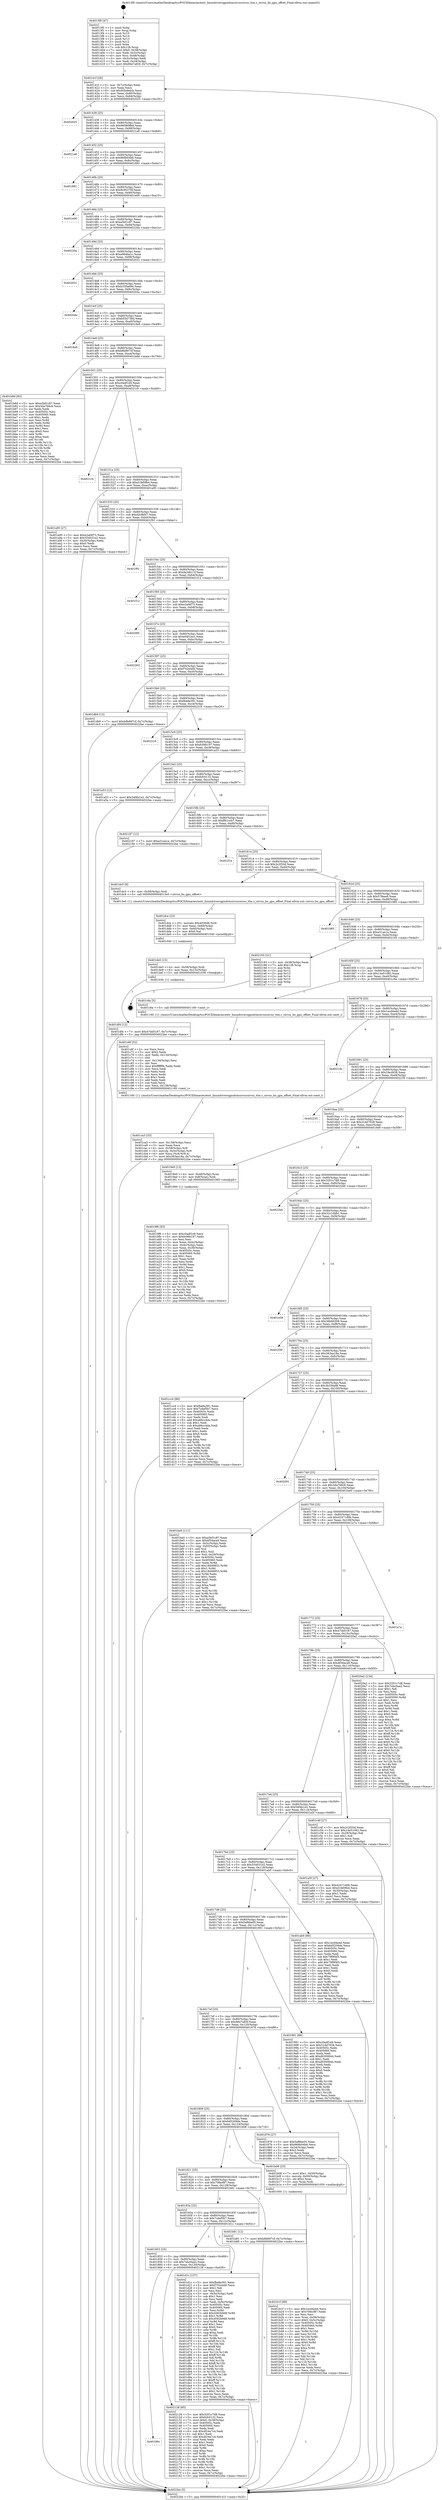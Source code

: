 digraph "0x4013f0" {
  label = "0x4013f0 (/mnt/c/Users/mathe/Desktop/tcc/POCII/binaries/extr_linuxdriversgpudrmcirruscirrus_ttm.c_cirrus_bo_gpu_offset_Final-ollvm.out::main(0))"
  labelloc = "t"
  node[shape=record]

  Entry [label="",width=0.3,height=0.3,shape=circle,fillcolor=black,style=filled]
  "0x40141f" [label="{
     0x40141f [26]\l
     | [instrs]\l
     &nbsp;&nbsp;0x40141f \<+3\>: mov -0x7c(%rbp),%eax\l
     &nbsp;&nbsp;0x401422 \<+2\>: mov %eax,%ecx\l
     &nbsp;&nbsp;0x401424 \<+6\>: sub $0x93bdedcb,%ecx\l
     &nbsp;&nbsp;0x40142a \<+3\>: mov %eax,-0x80(%rbp)\l
     &nbsp;&nbsp;0x40142d \<+6\>: mov %ecx,-0x84(%rbp)\l
     &nbsp;&nbsp;0x401433 \<+6\>: je 0000000000402025 \<main+0xc35\>\l
  }"]
  "0x402025" [label="{
     0x402025\l
  }", style=dashed]
  "0x401439" [label="{
     0x401439 [25]\l
     | [instrs]\l
     &nbsp;&nbsp;0x401439 \<+5\>: jmp 000000000040143e \<main+0x4e\>\l
     &nbsp;&nbsp;0x40143e \<+3\>: mov -0x80(%rbp),%eax\l
     &nbsp;&nbsp;0x401441 \<+5\>: sub $0x960808b8,%eax\l
     &nbsp;&nbsp;0x401446 \<+6\>: mov %eax,-0x88(%rbp)\l
     &nbsp;&nbsp;0x40144c \<+6\>: je 00000000004021a8 \<main+0xdb8\>\l
  }"]
  Exit [label="",width=0.3,height=0.3,shape=circle,fillcolor=black,style=filled,peripheries=2]
  "0x4021a8" [label="{
     0x4021a8\l
  }", style=dashed]
  "0x401452" [label="{
     0x401452 [25]\l
     | [instrs]\l
     &nbsp;&nbsp;0x401452 \<+5\>: jmp 0000000000401457 \<main+0x67\>\l
     &nbsp;&nbsp;0x401457 \<+3\>: mov -0x80(%rbp),%eax\l
     &nbsp;&nbsp;0x40145a \<+5\>: sub $0x966b04b6,%eax\l
     &nbsp;&nbsp;0x40145f \<+6\>: mov %eax,-0x8c(%rbp)\l
     &nbsp;&nbsp;0x401465 \<+6\>: je 0000000000401891 \<main+0x4a1\>\l
  }"]
  "0x40186c" [label="{
     0x40186c\l
  }", style=dashed]
  "0x401891" [label="{
     0x401891\l
  }", style=dashed]
  "0x40146b" [label="{
     0x40146b [25]\l
     | [instrs]\l
     &nbsp;&nbsp;0x40146b \<+5\>: jmp 0000000000401470 \<main+0x80\>\l
     &nbsp;&nbsp;0x401470 \<+3\>: mov -0x80(%rbp),%eax\l
     &nbsp;&nbsp;0x401473 \<+5\>: sub $0x9c95370f,%eax\l
     &nbsp;&nbsp;0x401478 \<+6\>: mov %eax,-0x90(%rbp)\l
     &nbsp;&nbsp;0x40147e \<+6\>: je 0000000000401e00 \<main+0xa10\>\l
  }"]
  "0x402128" [label="{
     0x402128 [95]\l
     | [instrs]\l
     &nbsp;&nbsp;0x402128 \<+5\>: mov $0x3201c7d8,%eax\l
     &nbsp;&nbsp;0x40212d \<+5\>: mov $0xfcfc0132,%ecx\l
     &nbsp;&nbsp;0x402132 \<+7\>: movl $0x0,-0x38(%rbp)\l
     &nbsp;&nbsp;0x402139 \<+7\>: mov 0x40505c,%edx\l
     &nbsp;&nbsp;0x402140 \<+7\>: mov 0x405060,%esi\l
     &nbsp;&nbsp;0x402147 \<+2\>: mov %edx,%edi\l
     &nbsp;&nbsp;0x402149 \<+6\>: sub $0x4f24a7c4,%edi\l
     &nbsp;&nbsp;0x40214f \<+3\>: sub $0x1,%edi\l
     &nbsp;&nbsp;0x402152 \<+6\>: add $0x4f24a7c4,%edi\l
     &nbsp;&nbsp;0x402158 \<+3\>: imul %edi,%edx\l
     &nbsp;&nbsp;0x40215b \<+3\>: and $0x1,%edx\l
     &nbsp;&nbsp;0x40215e \<+3\>: cmp $0x0,%edx\l
     &nbsp;&nbsp;0x402161 \<+4\>: sete %r8b\l
     &nbsp;&nbsp;0x402165 \<+3\>: cmp $0xa,%esi\l
     &nbsp;&nbsp;0x402168 \<+4\>: setl %r9b\l
     &nbsp;&nbsp;0x40216c \<+3\>: mov %r8b,%r10b\l
     &nbsp;&nbsp;0x40216f \<+3\>: and %r9b,%r10b\l
     &nbsp;&nbsp;0x402172 \<+3\>: xor %r9b,%r8b\l
     &nbsp;&nbsp;0x402175 \<+3\>: or %r8b,%r10b\l
     &nbsp;&nbsp;0x402178 \<+4\>: test $0x1,%r10b\l
     &nbsp;&nbsp;0x40217c \<+3\>: cmovne %ecx,%eax\l
     &nbsp;&nbsp;0x40217f \<+3\>: mov %eax,-0x7c(%rbp)\l
     &nbsp;&nbsp;0x402182 \<+5\>: jmp 00000000004022be \<main+0xece\>\l
  }"]
  "0x401e00" [label="{
     0x401e00\l
  }", style=dashed]
  "0x401484" [label="{
     0x401484 [25]\l
     | [instrs]\l
     &nbsp;&nbsp;0x401484 \<+5\>: jmp 0000000000401489 \<main+0x99\>\l
     &nbsp;&nbsp;0x401489 \<+3\>: mov -0x80(%rbp),%eax\l
     &nbsp;&nbsp;0x40148c \<+5\>: sub $0xa5bf1c87,%eax\l
     &nbsp;&nbsp;0x401491 \<+6\>: mov %eax,-0x94(%rbp)\l
     &nbsp;&nbsp;0x401497 \<+6\>: je 000000000040220a \<main+0xe1a\>\l
  }"]
  "0x401df4" [label="{
     0x401df4 [12]\l
     | [instrs]\l
     &nbsp;&nbsp;0x401df4 \<+7\>: movl $0x47dd5187,-0x7c(%rbp)\l
     &nbsp;&nbsp;0x401dfb \<+5\>: jmp 00000000004022be \<main+0xece\>\l
  }"]
  "0x40220a" [label="{
     0x40220a\l
  }", style=dashed]
  "0x40149d" [label="{
     0x40149d [25]\l
     | [instrs]\l
     &nbsp;&nbsp;0x40149d \<+5\>: jmp 00000000004014a2 \<main+0xb2\>\l
     &nbsp;&nbsp;0x4014a2 \<+3\>: mov -0x80(%rbp),%eax\l
     &nbsp;&nbsp;0x4014a5 \<+5\>: sub $0xa964ba1c,%eax\l
     &nbsp;&nbsp;0x4014aa \<+6\>: mov %eax,-0x98(%rbp)\l
     &nbsp;&nbsp;0x4014b0 \<+6\>: je 0000000000402031 \<main+0xc41\>\l
  }"]
  "0x401de5" [label="{
     0x401de5 [15]\l
     | [instrs]\l
     &nbsp;&nbsp;0x401de5 \<+4\>: mov -0x58(%rbp),%rdi\l
     &nbsp;&nbsp;0x401de9 \<+6\>: mov %eax,-0x13c(%rbp)\l
     &nbsp;&nbsp;0x401def \<+5\>: call 0000000000401030 \<free@plt\>\l
     | [calls]\l
     &nbsp;&nbsp;0x401030 \{1\} (unknown)\l
  }"]
  "0x402031" [label="{
     0x402031\l
  }", style=dashed]
  "0x4014b6" [label="{
     0x4014b6 [25]\l
     | [instrs]\l
     &nbsp;&nbsp;0x4014b6 \<+5\>: jmp 00000000004014bb \<main+0xcb\>\l
     &nbsp;&nbsp;0x4014bb \<+3\>: mov -0x80(%rbp),%eax\l
     &nbsp;&nbsp;0x4014be \<+5\>: sub $0xb335a694,%eax\l
     &nbsp;&nbsp;0x4014c3 \<+6\>: mov %eax,-0x9c(%rbp)\l
     &nbsp;&nbsp;0x4014c9 \<+6\>: je 000000000040204a \<main+0xc5a\>\l
  }"]
  "0x401dce" [label="{
     0x401dce [23]\l
     | [instrs]\l
     &nbsp;&nbsp;0x401dce \<+10\>: movabs $0x4030d6,%rdi\l
     &nbsp;&nbsp;0x401dd8 \<+3\>: mov %eax,-0x60(%rbp)\l
     &nbsp;&nbsp;0x401ddb \<+3\>: mov -0x60(%rbp),%esi\l
     &nbsp;&nbsp;0x401dde \<+2\>: mov $0x0,%al\l
     &nbsp;&nbsp;0x401de0 \<+5\>: call 0000000000401040 \<printf@plt\>\l
     | [calls]\l
     &nbsp;&nbsp;0x401040 \{1\} (unknown)\l
  }"]
  "0x40204a" [label="{
     0x40204a\l
  }", style=dashed]
  "0x4014cf" [label="{
     0x4014cf [25]\l
     | [instrs]\l
     &nbsp;&nbsp;0x4014cf \<+5\>: jmp 00000000004014d4 \<main+0xe4\>\l
     &nbsp;&nbsp;0x4014d4 \<+3\>: mov -0x80(%rbp),%eax\l
     &nbsp;&nbsp;0x4014d7 \<+5\>: sub $0xb55d738d,%eax\l
     &nbsp;&nbsp;0x4014dc \<+6\>: mov %eax,-0xa0(%rbp)\l
     &nbsp;&nbsp;0x4014e2 \<+6\>: je 00000000004018e9 \<main+0x4f9\>\l
  }"]
  "0x401853" [label="{
     0x401853 [25]\l
     | [instrs]\l
     &nbsp;&nbsp;0x401853 \<+5\>: jmp 0000000000401858 \<main+0x468\>\l
     &nbsp;&nbsp;0x401858 \<+3\>: mov -0x80(%rbp),%eax\l
     &nbsp;&nbsp;0x40185b \<+5\>: sub $0x7ebc0aa2,%eax\l
     &nbsp;&nbsp;0x401860 \<+6\>: mov %eax,-0x130(%rbp)\l
     &nbsp;&nbsp;0x401866 \<+6\>: je 0000000000402128 \<main+0xd38\>\l
  }"]
  "0x4018e9" [label="{
     0x4018e9\l
  }", style=dashed]
  "0x4014e8" [label="{
     0x4014e8 [25]\l
     | [instrs]\l
     &nbsp;&nbsp;0x4014e8 \<+5\>: jmp 00000000004014ed \<main+0xfd\>\l
     &nbsp;&nbsp;0x4014ed \<+3\>: mov -0x80(%rbp),%eax\l
     &nbsp;&nbsp;0x4014f0 \<+5\>: sub $0xb8b897cf,%eax\l
     &nbsp;&nbsp;0x4014f5 \<+6\>: mov %eax,-0xa4(%rbp)\l
     &nbsp;&nbsp;0x4014fb \<+6\>: je 0000000000401b8d \<main+0x79d\>\l
  }"]
  "0x401d1c" [label="{
     0x401d1c [157]\l
     | [instrs]\l
     &nbsp;&nbsp;0x401d1c \<+5\>: mov $0xfbe8a391,%eax\l
     &nbsp;&nbsp;0x401d21 \<+5\>: mov $0xf702e4d0,%ecx\l
     &nbsp;&nbsp;0x401d26 \<+2\>: mov $0x1,%dl\l
     &nbsp;&nbsp;0x401d28 \<+2\>: xor %esi,%esi\l
     &nbsp;&nbsp;0x401d2a \<+3\>: mov -0x5c(%rbp),%edi\l
     &nbsp;&nbsp;0x401d2d \<+3\>: sub $0x1,%esi\l
     &nbsp;&nbsp;0x401d30 \<+2\>: sub %esi,%edi\l
     &nbsp;&nbsp;0x401d32 \<+3\>: mov %edi,-0x5c(%rbp)\l
     &nbsp;&nbsp;0x401d35 \<+7\>: mov 0x40505c,%esi\l
     &nbsp;&nbsp;0x401d3c \<+7\>: mov 0x405060,%edi\l
     &nbsp;&nbsp;0x401d43 \<+3\>: mov %esi,%r8d\l
     &nbsp;&nbsp;0x401d46 \<+7\>: add $0x4592b9d8,%r8d\l
     &nbsp;&nbsp;0x401d4d \<+4\>: sub $0x1,%r8d\l
     &nbsp;&nbsp;0x401d51 \<+7\>: sub $0x4592b9d8,%r8d\l
     &nbsp;&nbsp;0x401d58 \<+4\>: imul %r8d,%esi\l
     &nbsp;&nbsp;0x401d5c \<+3\>: and $0x1,%esi\l
     &nbsp;&nbsp;0x401d5f \<+3\>: cmp $0x0,%esi\l
     &nbsp;&nbsp;0x401d62 \<+4\>: sete %r9b\l
     &nbsp;&nbsp;0x401d66 \<+3\>: cmp $0xa,%edi\l
     &nbsp;&nbsp;0x401d69 \<+4\>: setl %r10b\l
     &nbsp;&nbsp;0x401d6d \<+3\>: mov %r9b,%r11b\l
     &nbsp;&nbsp;0x401d70 \<+4\>: xor $0xff,%r11b\l
     &nbsp;&nbsp;0x401d74 \<+3\>: mov %r10b,%bl\l
     &nbsp;&nbsp;0x401d77 \<+3\>: xor $0xff,%bl\l
     &nbsp;&nbsp;0x401d7a \<+3\>: xor $0x1,%dl\l
     &nbsp;&nbsp;0x401d7d \<+3\>: mov %r11b,%r14b\l
     &nbsp;&nbsp;0x401d80 \<+4\>: and $0xff,%r14b\l
     &nbsp;&nbsp;0x401d84 \<+3\>: and %dl,%r9b\l
     &nbsp;&nbsp;0x401d87 \<+3\>: mov %bl,%r15b\l
     &nbsp;&nbsp;0x401d8a \<+4\>: and $0xff,%r15b\l
     &nbsp;&nbsp;0x401d8e \<+3\>: and %dl,%r10b\l
     &nbsp;&nbsp;0x401d91 \<+3\>: or %r9b,%r14b\l
     &nbsp;&nbsp;0x401d94 \<+3\>: or %r10b,%r15b\l
     &nbsp;&nbsp;0x401d97 \<+3\>: xor %r15b,%r14b\l
     &nbsp;&nbsp;0x401d9a \<+3\>: or %bl,%r11b\l
     &nbsp;&nbsp;0x401d9d \<+4\>: xor $0xff,%r11b\l
     &nbsp;&nbsp;0x401da1 \<+3\>: or $0x1,%dl\l
     &nbsp;&nbsp;0x401da4 \<+3\>: and %dl,%r11b\l
     &nbsp;&nbsp;0x401da7 \<+3\>: or %r11b,%r14b\l
     &nbsp;&nbsp;0x401daa \<+4\>: test $0x1,%r14b\l
     &nbsp;&nbsp;0x401dae \<+3\>: cmovne %ecx,%eax\l
     &nbsp;&nbsp;0x401db1 \<+3\>: mov %eax,-0x7c(%rbp)\l
     &nbsp;&nbsp;0x401db4 \<+5\>: jmp 00000000004022be \<main+0xece\>\l
  }"]
  "0x401b8d" [label="{
     0x401b8d [83]\l
     | [instrs]\l
     &nbsp;&nbsp;0x401b8d \<+5\>: mov $0xa5bf1c87,%eax\l
     &nbsp;&nbsp;0x401b92 \<+5\>: mov $0x3da766c6,%ecx\l
     &nbsp;&nbsp;0x401b97 \<+2\>: xor %edx,%edx\l
     &nbsp;&nbsp;0x401b99 \<+7\>: mov 0x40505c,%esi\l
     &nbsp;&nbsp;0x401ba0 \<+7\>: mov 0x405060,%edi\l
     &nbsp;&nbsp;0x401ba7 \<+3\>: sub $0x1,%edx\l
     &nbsp;&nbsp;0x401baa \<+3\>: mov %esi,%r8d\l
     &nbsp;&nbsp;0x401bad \<+3\>: add %edx,%r8d\l
     &nbsp;&nbsp;0x401bb0 \<+4\>: imul %r8d,%esi\l
     &nbsp;&nbsp;0x401bb4 \<+3\>: and $0x1,%esi\l
     &nbsp;&nbsp;0x401bb7 \<+3\>: cmp $0x0,%esi\l
     &nbsp;&nbsp;0x401bba \<+4\>: sete %r9b\l
     &nbsp;&nbsp;0x401bbe \<+3\>: cmp $0xa,%edi\l
     &nbsp;&nbsp;0x401bc1 \<+4\>: setl %r10b\l
     &nbsp;&nbsp;0x401bc5 \<+3\>: mov %r9b,%r11b\l
     &nbsp;&nbsp;0x401bc8 \<+3\>: and %r10b,%r11b\l
     &nbsp;&nbsp;0x401bcb \<+3\>: xor %r10b,%r9b\l
     &nbsp;&nbsp;0x401bce \<+3\>: or %r9b,%r11b\l
     &nbsp;&nbsp;0x401bd1 \<+4\>: test $0x1,%r11b\l
     &nbsp;&nbsp;0x401bd5 \<+3\>: cmovne %ecx,%eax\l
     &nbsp;&nbsp;0x401bd8 \<+3\>: mov %eax,-0x7c(%rbp)\l
     &nbsp;&nbsp;0x401bdb \<+5\>: jmp 00000000004022be \<main+0xece\>\l
  }"]
  "0x401501" [label="{
     0x401501 [25]\l
     | [instrs]\l
     &nbsp;&nbsp;0x401501 \<+5\>: jmp 0000000000401506 \<main+0x116\>\l
     &nbsp;&nbsp;0x401506 \<+3\>: mov -0x80(%rbp),%eax\l
     &nbsp;&nbsp;0x401509 \<+5\>: sub $0xc0adf1e9,%eax\l
     &nbsp;&nbsp;0x40150e \<+6\>: mov %eax,-0xa8(%rbp)\l
     &nbsp;&nbsp;0x401514 \<+6\>: je 00000000004021c0 \<main+0xdd0\>\l
  }"]
  "0x401ca3" [label="{
     0x401ca3 [33]\l
     | [instrs]\l
     &nbsp;&nbsp;0x401ca3 \<+6\>: mov -0x138(%rbp),%ecx\l
     &nbsp;&nbsp;0x401ca9 \<+3\>: imul %eax,%ecx\l
     &nbsp;&nbsp;0x401cac \<+4\>: mov -0x58(%rbp),%r8\l
     &nbsp;&nbsp;0x401cb0 \<+4\>: movslq -0x5c(%rbp),%r9\l
     &nbsp;&nbsp;0x401cb4 \<+4\>: mov %ecx,(%r8,%r9,4)\l
     &nbsp;&nbsp;0x401cb8 \<+7\>: movl $0x383aa18a,-0x7c(%rbp)\l
     &nbsp;&nbsp;0x401cbf \<+5\>: jmp 00000000004022be \<main+0xece\>\l
  }"]
  "0x4021c0" [label="{
     0x4021c0\l
  }", style=dashed]
  "0x40151a" [label="{
     0x40151a [25]\l
     | [instrs]\l
     &nbsp;&nbsp;0x40151a \<+5\>: jmp 000000000040151f \<main+0x12f\>\l
     &nbsp;&nbsp;0x40151f \<+3\>: mov -0x80(%rbp),%eax\l
     &nbsp;&nbsp;0x401522 \<+5\>: sub $0xd1fe09b4,%eax\l
     &nbsp;&nbsp;0x401527 \<+6\>: mov %eax,-0xac(%rbp)\l
     &nbsp;&nbsp;0x40152d \<+6\>: je 0000000000401a95 \<main+0x6a5\>\l
  }"]
  "0x401c6f" [label="{
     0x401c6f [52]\l
     | [instrs]\l
     &nbsp;&nbsp;0x401c6f \<+2\>: xor %ecx,%ecx\l
     &nbsp;&nbsp;0x401c71 \<+5\>: mov $0x2,%edx\l
     &nbsp;&nbsp;0x401c76 \<+6\>: mov %edx,-0x134(%rbp)\l
     &nbsp;&nbsp;0x401c7c \<+1\>: cltd\l
     &nbsp;&nbsp;0x401c7d \<+6\>: mov -0x134(%rbp),%esi\l
     &nbsp;&nbsp;0x401c83 \<+2\>: idiv %esi\l
     &nbsp;&nbsp;0x401c85 \<+6\>: imul $0xfffffffe,%edx,%edx\l
     &nbsp;&nbsp;0x401c8b \<+2\>: mov %ecx,%edi\l
     &nbsp;&nbsp;0x401c8d \<+2\>: sub %edx,%edi\l
     &nbsp;&nbsp;0x401c8f \<+2\>: mov %ecx,%edx\l
     &nbsp;&nbsp;0x401c91 \<+3\>: sub $0x1,%edx\l
     &nbsp;&nbsp;0x401c94 \<+2\>: add %edx,%edi\l
     &nbsp;&nbsp;0x401c96 \<+2\>: sub %edi,%ecx\l
     &nbsp;&nbsp;0x401c98 \<+6\>: mov %ecx,-0x138(%rbp)\l
     &nbsp;&nbsp;0x401c9e \<+5\>: call 0000000000401160 \<next_i\>\l
     | [calls]\l
     &nbsp;&nbsp;0x401160 \{1\} (/mnt/c/Users/mathe/Desktop/tcc/POCII/binaries/extr_linuxdriversgpudrmcirruscirrus_ttm.c_cirrus_bo_gpu_offset_Final-ollvm.out::next_i)\l
  }"]
  "0x401a95" [label="{
     0x401a95 [27]\l
     | [instrs]\l
     &nbsp;&nbsp;0x401a95 \<+5\>: mov $0xe2af4f73,%eax\l
     &nbsp;&nbsp;0x401a9a \<+5\>: mov $0x554031e2,%ecx\l
     &nbsp;&nbsp;0x401a9f \<+3\>: mov -0x30(%rbp),%edx\l
     &nbsp;&nbsp;0x401aa2 \<+3\>: cmp $0x0,%edx\l
     &nbsp;&nbsp;0x401aa5 \<+3\>: cmove %ecx,%eax\l
     &nbsp;&nbsp;0x401aa8 \<+3\>: mov %eax,-0x7c(%rbp)\l
     &nbsp;&nbsp;0x401aab \<+5\>: jmp 00000000004022be \<main+0xece\>\l
  }"]
  "0x401533" [label="{
     0x401533 [25]\l
     | [instrs]\l
     &nbsp;&nbsp;0x401533 \<+5\>: jmp 0000000000401538 \<main+0x148\>\l
     &nbsp;&nbsp;0x401538 \<+3\>: mov -0x80(%rbp),%eax\l
     &nbsp;&nbsp;0x40153b \<+5\>: sub $0xd2cfbf47,%eax\l
     &nbsp;&nbsp;0x401540 \<+6\>: mov %eax,-0xb0(%rbp)\l
     &nbsp;&nbsp;0x401546 \<+6\>: je 0000000000401f91 \<main+0xba1\>\l
  }"]
  "0x40183a" [label="{
     0x40183a [25]\l
     | [instrs]\l
     &nbsp;&nbsp;0x40183a \<+5\>: jmp 000000000040183f \<main+0x44f\>\l
     &nbsp;&nbsp;0x40183f \<+3\>: mov -0x80(%rbp),%eax\l
     &nbsp;&nbsp;0x401842 \<+5\>: sub $0x7cdef5b7,%eax\l
     &nbsp;&nbsp;0x401847 \<+6\>: mov %eax,-0x12c(%rbp)\l
     &nbsp;&nbsp;0x40184d \<+6\>: je 0000000000401d1c \<main+0x92c\>\l
  }"]
  "0x401f91" [label="{
     0x401f91\l
  }", style=dashed]
  "0x40154c" [label="{
     0x40154c [25]\l
     | [instrs]\l
     &nbsp;&nbsp;0x40154c \<+5\>: jmp 0000000000401551 \<main+0x161\>\l
     &nbsp;&nbsp;0x401551 \<+3\>: mov -0x80(%rbp),%eax\l
     &nbsp;&nbsp;0x401554 \<+5\>: sub $0xda34b11f,%eax\l
     &nbsp;&nbsp;0x401559 \<+6\>: mov %eax,-0xb4(%rbp)\l
     &nbsp;&nbsp;0x40155f \<+6\>: je 0000000000401f12 \<main+0xb22\>\l
  }"]
  "0x401b81" [label="{
     0x401b81 [12]\l
     | [instrs]\l
     &nbsp;&nbsp;0x401b81 \<+7\>: movl $0xb8b897cf,-0x7c(%rbp)\l
     &nbsp;&nbsp;0x401b88 \<+5\>: jmp 00000000004022be \<main+0xece\>\l
  }"]
  "0x401f12" [label="{
     0x401f12\l
  }", style=dashed]
  "0x401565" [label="{
     0x401565 [25]\l
     | [instrs]\l
     &nbsp;&nbsp;0x401565 \<+5\>: jmp 000000000040156a \<main+0x17a\>\l
     &nbsp;&nbsp;0x40156a \<+3\>: mov -0x80(%rbp),%eax\l
     &nbsp;&nbsp;0x40156d \<+5\>: sub $0xe2af4f73,%eax\l
     &nbsp;&nbsp;0x401572 \<+6\>: mov %eax,-0xb8(%rbp)\l
     &nbsp;&nbsp;0x401578 \<+6\>: je 0000000000402085 \<main+0xc95\>\l
  }"]
  "0x401b1f" [label="{
     0x401b1f [98]\l
     | [instrs]\l
     &nbsp;&nbsp;0x401b1f \<+5\>: mov $0x1ecd4a4d,%ecx\l
     &nbsp;&nbsp;0x401b24 \<+5\>: mov $0x70fecf87,%edx\l
     &nbsp;&nbsp;0x401b29 \<+2\>: xor %esi,%esi\l
     &nbsp;&nbsp;0x401b2b \<+4\>: mov %rax,-0x58(%rbp)\l
     &nbsp;&nbsp;0x401b2f \<+7\>: movl $0x0,-0x5c(%rbp)\l
     &nbsp;&nbsp;0x401b36 \<+8\>: mov 0x40505c,%r8d\l
     &nbsp;&nbsp;0x401b3e \<+8\>: mov 0x405060,%r9d\l
     &nbsp;&nbsp;0x401b46 \<+3\>: sub $0x1,%esi\l
     &nbsp;&nbsp;0x401b49 \<+3\>: mov %r8d,%r10d\l
     &nbsp;&nbsp;0x401b4c \<+3\>: add %esi,%r10d\l
     &nbsp;&nbsp;0x401b4f \<+4\>: imul %r10d,%r8d\l
     &nbsp;&nbsp;0x401b53 \<+4\>: and $0x1,%r8d\l
     &nbsp;&nbsp;0x401b57 \<+4\>: cmp $0x0,%r8d\l
     &nbsp;&nbsp;0x401b5b \<+4\>: sete %r11b\l
     &nbsp;&nbsp;0x401b5f \<+4\>: cmp $0xa,%r9d\l
     &nbsp;&nbsp;0x401b63 \<+3\>: setl %bl\l
     &nbsp;&nbsp;0x401b66 \<+3\>: mov %r11b,%r14b\l
     &nbsp;&nbsp;0x401b69 \<+3\>: and %bl,%r14b\l
     &nbsp;&nbsp;0x401b6c \<+3\>: xor %bl,%r11b\l
     &nbsp;&nbsp;0x401b6f \<+3\>: or %r11b,%r14b\l
     &nbsp;&nbsp;0x401b72 \<+4\>: test $0x1,%r14b\l
     &nbsp;&nbsp;0x401b76 \<+3\>: cmovne %edx,%ecx\l
     &nbsp;&nbsp;0x401b79 \<+3\>: mov %ecx,-0x7c(%rbp)\l
     &nbsp;&nbsp;0x401b7c \<+5\>: jmp 00000000004022be \<main+0xece\>\l
  }"]
  "0x402085" [label="{
     0x402085\l
  }", style=dashed]
  "0x40157e" [label="{
     0x40157e [25]\l
     | [instrs]\l
     &nbsp;&nbsp;0x40157e \<+5\>: jmp 0000000000401583 \<main+0x193\>\l
     &nbsp;&nbsp;0x401583 \<+3\>: mov -0x80(%rbp),%eax\l
     &nbsp;&nbsp;0x401586 \<+5\>: sub $0xe94f1ba1,%eax\l
     &nbsp;&nbsp;0x40158b \<+6\>: mov %eax,-0xbc(%rbp)\l
     &nbsp;&nbsp;0x401591 \<+6\>: je 0000000000402263 \<main+0xe73\>\l
  }"]
  "0x401821" [label="{
     0x401821 [25]\l
     | [instrs]\l
     &nbsp;&nbsp;0x401821 \<+5\>: jmp 0000000000401826 \<main+0x436\>\l
     &nbsp;&nbsp;0x401826 \<+3\>: mov -0x80(%rbp),%eax\l
     &nbsp;&nbsp;0x401829 \<+5\>: sub $0x70fecf87,%eax\l
     &nbsp;&nbsp;0x40182e \<+6\>: mov %eax,-0x128(%rbp)\l
     &nbsp;&nbsp;0x401834 \<+6\>: je 0000000000401b81 \<main+0x791\>\l
  }"]
  "0x402263" [label="{
     0x402263\l
  }", style=dashed]
  "0x401597" [label="{
     0x401597 [25]\l
     | [instrs]\l
     &nbsp;&nbsp;0x401597 \<+5\>: jmp 000000000040159c \<main+0x1ac\>\l
     &nbsp;&nbsp;0x40159c \<+3\>: mov -0x80(%rbp),%eax\l
     &nbsp;&nbsp;0x40159f \<+5\>: sub $0xf702e4d0,%eax\l
     &nbsp;&nbsp;0x4015a4 \<+6\>: mov %eax,-0xc0(%rbp)\l
     &nbsp;&nbsp;0x4015aa \<+6\>: je 0000000000401db9 \<main+0x9c9\>\l
  }"]
  "0x401b08" [label="{
     0x401b08 [23]\l
     | [instrs]\l
     &nbsp;&nbsp;0x401b08 \<+7\>: movl $0x1,-0x50(%rbp)\l
     &nbsp;&nbsp;0x401b0f \<+4\>: movslq -0x50(%rbp),%rax\l
     &nbsp;&nbsp;0x401b13 \<+4\>: shl $0x2,%rax\l
     &nbsp;&nbsp;0x401b17 \<+3\>: mov %rax,%rdi\l
     &nbsp;&nbsp;0x401b1a \<+5\>: call 0000000000401050 \<malloc@plt\>\l
     | [calls]\l
     &nbsp;&nbsp;0x401050 \{1\} (unknown)\l
  }"]
  "0x401db9" [label="{
     0x401db9 [12]\l
     | [instrs]\l
     &nbsp;&nbsp;0x401db9 \<+7\>: movl $0xb8b897cf,-0x7c(%rbp)\l
     &nbsp;&nbsp;0x401dc0 \<+5\>: jmp 00000000004022be \<main+0xece\>\l
  }"]
  "0x4015b0" [label="{
     0x4015b0 [25]\l
     | [instrs]\l
     &nbsp;&nbsp;0x4015b0 \<+5\>: jmp 00000000004015b5 \<main+0x1c5\>\l
     &nbsp;&nbsp;0x4015b5 \<+3\>: mov -0x80(%rbp),%eax\l
     &nbsp;&nbsp;0x4015b8 \<+5\>: sub $0xfbe8a391,%eax\l
     &nbsp;&nbsp;0x4015bd \<+6\>: mov %eax,-0xc4(%rbp)\l
     &nbsp;&nbsp;0x4015c3 \<+6\>: je 0000000000402216 \<main+0xe26\>\l
  }"]
  "0x4019f6" [label="{
     0x4019f6 [93]\l
     | [instrs]\l
     &nbsp;&nbsp;0x4019f6 \<+5\>: mov $0xc0adf1e9,%ecx\l
     &nbsp;&nbsp;0x4019fb \<+5\>: mov $0xfc06b197,%edx\l
     &nbsp;&nbsp;0x401a00 \<+2\>: xor %esi,%esi\l
     &nbsp;&nbsp;0x401a02 \<+3\>: mov %eax,-0x4c(%rbp)\l
     &nbsp;&nbsp;0x401a05 \<+3\>: mov -0x4c(%rbp),%eax\l
     &nbsp;&nbsp;0x401a08 \<+3\>: mov %eax,-0x30(%rbp)\l
     &nbsp;&nbsp;0x401a0b \<+7\>: mov 0x40505c,%eax\l
     &nbsp;&nbsp;0x401a12 \<+8\>: mov 0x405060,%r8d\l
     &nbsp;&nbsp;0x401a1a \<+3\>: sub $0x1,%esi\l
     &nbsp;&nbsp;0x401a1d \<+3\>: mov %eax,%r9d\l
     &nbsp;&nbsp;0x401a20 \<+3\>: add %esi,%r9d\l
     &nbsp;&nbsp;0x401a23 \<+4\>: imul %r9d,%eax\l
     &nbsp;&nbsp;0x401a27 \<+3\>: and $0x1,%eax\l
     &nbsp;&nbsp;0x401a2a \<+3\>: cmp $0x0,%eax\l
     &nbsp;&nbsp;0x401a2d \<+4\>: sete %r10b\l
     &nbsp;&nbsp;0x401a31 \<+4\>: cmp $0xa,%r8d\l
     &nbsp;&nbsp;0x401a35 \<+4\>: setl %r11b\l
     &nbsp;&nbsp;0x401a39 \<+3\>: mov %r10b,%bl\l
     &nbsp;&nbsp;0x401a3c \<+3\>: and %r11b,%bl\l
     &nbsp;&nbsp;0x401a3f \<+3\>: xor %r11b,%r10b\l
     &nbsp;&nbsp;0x401a42 \<+3\>: or %r10b,%bl\l
     &nbsp;&nbsp;0x401a45 \<+3\>: test $0x1,%bl\l
     &nbsp;&nbsp;0x401a48 \<+3\>: cmovne %edx,%ecx\l
     &nbsp;&nbsp;0x401a4b \<+3\>: mov %ecx,-0x7c(%rbp)\l
     &nbsp;&nbsp;0x401a4e \<+5\>: jmp 00000000004022be \<main+0xece\>\l
  }"]
  "0x402216" [label="{
     0x402216\l
  }", style=dashed]
  "0x4015c9" [label="{
     0x4015c9 [25]\l
     | [instrs]\l
     &nbsp;&nbsp;0x4015c9 \<+5\>: jmp 00000000004015ce \<main+0x1de\>\l
     &nbsp;&nbsp;0x4015ce \<+3\>: mov -0x80(%rbp),%eax\l
     &nbsp;&nbsp;0x4015d1 \<+5\>: sub $0xfc06b197,%eax\l
     &nbsp;&nbsp;0x4015d6 \<+6\>: mov %eax,-0xc8(%rbp)\l
     &nbsp;&nbsp;0x4015dc \<+6\>: je 0000000000401a53 \<main+0x663\>\l
  }"]
  "0x4013f0" [label="{
     0x4013f0 [47]\l
     | [instrs]\l
     &nbsp;&nbsp;0x4013f0 \<+1\>: push %rbp\l
     &nbsp;&nbsp;0x4013f1 \<+3\>: mov %rsp,%rbp\l
     &nbsp;&nbsp;0x4013f4 \<+2\>: push %r15\l
     &nbsp;&nbsp;0x4013f6 \<+2\>: push %r14\l
     &nbsp;&nbsp;0x4013f8 \<+2\>: push %r13\l
     &nbsp;&nbsp;0x4013fa \<+2\>: push %r12\l
     &nbsp;&nbsp;0x4013fc \<+1\>: push %rbx\l
     &nbsp;&nbsp;0x4013fd \<+7\>: sub $0x128,%rsp\l
     &nbsp;&nbsp;0x401404 \<+7\>: movl $0x0,-0x38(%rbp)\l
     &nbsp;&nbsp;0x40140b \<+3\>: mov %edi,-0x3c(%rbp)\l
     &nbsp;&nbsp;0x40140e \<+4\>: mov %rsi,-0x48(%rbp)\l
     &nbsp;&nbsp;0x401412 \<+3\>: mov -0x3c(%rbp),%edi\l
     &nbsp;&nbsp;0x401415 \<+3\>: mov %edi,-0x34(%rbp)\l
     &nbsp;&nbsp;0x401418 \<+7\>: movl $0x66e7a83f,-0x7c(%rbp)\l
  }"]
  "0x401a53" [label="{
     0x401a53 [12]\l
     | [instrs]\l
     &nbsp;&nbsp;0x401a53 \<+7\>: movl $0x54f4b1e2,-0x7c(%rbp)\l
     &nbsp;&nbsp;0x401a5a \<+5\>: jmp 00000000004022be \<main+0xece\>\l
  }"]
  "0x4015e2" [label="{
     0x4015e2 [25]\l
     | [instrs]\l
     &nbsp;&nbsp;0x4015e2 \<+5\>: jmp 00000000004015e7 \<main+0x1f7\>\l
     &nbsp;&nbsp;0x4015e7 \<+3\>: mov -0x80(%rbp),%eax\l
     &nbsp;&nbsp;0x4015ea \<+5\>: sub $0xfcfc0132,%eax\l
     &nbsp;&nbsp;0x4015ef \<+6\>: mov %eax,-0xcc(%rbp)\l
     &nbsp;&nbsp;0x4015f5 \<+6\>: je 0000000000402187 \<main+0xd97\>\l
  }"]
  "0x4022be" [label="{
     0x4022be [5]\l
     | [instrs]\l
     &nbsp;&nbsp;0x4022be \<+5\>: jmp 000000000040141f \<main+0x2f\>\l
  }"]
  "0x402187" [label="{
     0x402187 [12]\l
     | [instrs]\l
     &nbsp;&nbsp;0x402187 \<+7\>: movl $0xa31aa1a,-0x7c(%rbp)\l
     &nbsp;&nbsp;0x40218e \<+5\>: jmp 00000000004022be \<main+0xece\>\l
  }"]
  "0x4015fb" [label="{
     0x4015fb [25]\l
     | [instrs]\l
     &nbsp;&nbsp;0x4015fb \<+5\>: jmp 0000000000401600 \<main+0x210\>\l
     &nbsp;&nbsp;0x401600 \<+3\>: mov -0x80(%rbp),%eax\l
     &nbsp;&nbsp;0x401603 \<+5\>: sub $0xff41ccb7,%eax\l
     &nbsp;&nbsp;0x401608 \<+6\>: mov %eax,-0xd0(%rbp)\l
     &nbsp;&nbsp;0x40160e \<+6\>: je 0000000000401f1e \<main+0xb2e\>\l
  }"]
  "0x401808" [label="{
     0x401808 [25]\l
     | [instrs]\l
     &nbsp;&nbsp;0x401808 \<+5\>: jmp 000000000040180d \<main+0x41d\>\l
     &nbsp;&nbsp;0x40180d \<+3\>: mov -0x80(%rbp),%eax\l
     &nbsp;&nbsp;0x401810 \<+5\>: sub $0x6d5209de,%eax\l
     &nbsp;&nbsp;0x401815 \<+6\>: mov %eax,-0x124(%rbp)\l
     &nbsp;&nbsp;0x40181b \<+6\>: je 0000000000401b08 \<main+0x718\>\l
  }"]
  "0x401f1e" [label="{
     0x401f1e\l
  }", style=dashed]
  "0x401614" [label="{
     0x401614 [25]\l
     | [instrs]\l
     &nbsp;&nbsp;0x401614 \<+5\>: jmp 0000000000401619 \<main+0x229\>\l
     &nbsp;&nbsp;0x401619 \<+3\>: mov -0x80(%rbp),%eax\l
     &nbsp;&nbsp;0x40161c \<+5\>: sub $0x2c2f20d,%eax\l
     &nbsp;&nbsp;0x401621 \<+6\>: mov %eax,-0xd4(%rbp)\l
     &nbsp;&nbsp;0x401627 \<+6\>: je 0000000000401dc5 \<main+0x9d5\>\l
  }"]
  "0x401876" [label="{
     0x401876 [27]\l
     | [instrs]\l
     &nbsp;&nbsp;0x401876 \<+5\>: mov $0x5af6be05,%eax\l
     &nbsp;&nbsp;0x40187b \<+5\>: mov $0x966b04b6,%ecx\l
     &nbsp;&nbsp;0x401880 \<+3\>: mov -0x34(%rbp),%edx\l
     &nbsp;&nbsp;0x401883 \<+3\>: cmp $0x2,%edx\l
     &nbsp;&nbsp;0x401886 \<+3\>: cmovne %ecx,%eax\l
     &nbsp;&nbsp;0x401889 \<+3\>: mov %eax,-0x7c(%rbp)\l
     &nbsp;&nbsp;0x40188c \<+5\>: jmp 00000000004022be \<main+0xece\>\l
  }"]
  "0x401dc5" [label="{
     0x401dc5 [9]\l
     | [instrs]\l
     &nbsp;&nbsp;0x401dc5 \<+4\>: mov -0x58(%rbp),%rdi\l
     &nbsp;&nbsp;0x401dc9 \<+5\>: call 00000000004013e0 \<cirrus_bo_gpu_offset\>\l
     | [calls]\l
     &nbsp;&nbsp;0x4013e0 \{1\} (/mnt/c/Users/mathe/Desktop/tcc/POCII/binaries/extr_linuxdriversgpudrmcirruscirrus_ttm.c_cirrus_bo_gpu_offset_Final-ollvm.out::cirrus_bo_gpu_offset)\l
  }"]
  "0x40162d" [label="{
     0x40162d [25]\l
     | [instrs]\l
     &nbsp;&nbsp;0x40162d \<+5\>: jmp 0000000000401632 \<main+0x242\>\l
     &nbsp;&nbsp;0x401632 \<+3\>: mov -0x80(%rbp),%eax\l
     &nbsp;&nbsp;0x401635 \<+5\>: sub $0x57feee6,%eax\l
     &nbsp;&nbsp;0x40163a \<+6\>: mov %eax,-0xd8(%rbp)\l
     &nbsp;&nbsp;0x401640 \<+6\>: je 0000000000401985 \<main+0x595\>\l
  }"]
  "0x4017ef" [label="{
     0x4017ef [25]\l
     | [instrs]\l
     &nbsp;&nbsp;0x4017ef \<+5\>: jmp 00000000004017f4 \<main+0x404\>\l
     &nbsp;&nbsp;0x4017f4 \<+3\>: mov -0x80(%rbp),%eax\l
     &nbsp;&nbsp;0x4017f7 \<+5\>: sub $0x66e7a83f,%eax\l
     &nbsp;&nbsp;0x4017fc \<+6\>: mov %eax,-0x120(%rbp)\l
     &nbsp;&nbsp;0x401802 \<+6\>: je 0000000000401876 \<main+0x486\>\l
  }"]
  "0x401985" [label="{
     0x401985\l
  }", style=dashed]
  "0x401646" [label="{
     0x401646 [25]\l
     | [instrs]\l
     &nbsp;&nbsp;0x401646 \<+5\>: jmp 000000000040164b \<main+0x25b\>\l
     &nbsp;&nbsp;0x40164b \<+3\>: mov -0x80(%rbp),%eax\l
     &nbsp;&nbsp;0x40164e \<+5\>: sub $0xa31aa1a,%eax\l
     &nbsp;&nbsp;0x401653 \<+6\>: mov %eax,-0xdc(%rbp)\l
     &nbsp;&nbsp;0x401659 \<+6\>: je 0000000000402193 \<main+0xda3\>\l
  }"]
  "0x401991" [label="{
     0x401991 [88]\l
     | [instrs]\l
     &nbsp;&nbsp;0x401991 \<+5\>: mov $0xc0adf1e9,%eax\l
     &nbsp;&nbsp;0x401996 \<+5\>: mov $0x31dd7028,%ecx\l
     &nbsp;&nbsp;0x40199b \<+7\>: mov 0x40505c,%edx\l
     &nbsp;&nbsp;0x4019a2 \<+7\>: mov 0x405060,%esi\l
     &nbsp;&nbsp;0x4019a9 \<+2\>: mov %edx,%edi\l
     &nbsp;&nbsp;0x4019ab \<+6\>: add $0xd9300844,%edi\l
     &nbsp;&nbsp;0x4019b1 \<+3\>: sub $0x1,%edi\l
     &nbsp;&nbsp;0x4019b4 \<+6\>: sub $0xd9300844,%edi\l
     &nbsp;&nbsp;0x4019ba \<+3\>: imul %edi,%edx\l
     &nbsp;&nbsp;0x4019bd \<+3\>: and $0x1,%edx\l
     &nbsp;&nbsp;0x4019c0 \<+3\>: cmp $0x0,%edx\l
     &nbsp;&nbsp;0x4019c3 \<+4\>: sete %r8b\l
     &nbsp;&nbsp;0x4019c7 \<+3\>: cmp $0xa,%esi\l
     &nbsp;&nbsp;0x4019ca \<+4\>: setl %r9b\l
     &nbsp;&nbsp;0x4019ce \<+3\>: mov %r8b,%r10b\l
     &nbsp;&nbsp;0x4019d1 \<+3\>: and %r9b,%r10b\l
     &nbsp;&nbsp;0x4019d4 \<+3\>: xor %r9b,%r8b\l
     &nbsp;&nbsp;0x4019d7 \<+3\>: or %r8b,%r10b\l
     &nbsp;&nbsp;0x4019da \<+4\>: test $0x1,%r10b\l
     &nbsp;&nbsp;0x4019de \<+3\>: cmovne %ecx,%eax\l
     &nbsp;&nbsp;0x4019e1 \<+3\>: mov %eax,-0x7c(%rbp)\l
     &nbsp;&nbsp;0x4019e4 \<+5\>: jmp 00000000004022be \<main+0xece\>\l
  }"]
  "0x402193" [label="{
     0x402193 [21]\l
     | [instrs]\l
     &nbsp;&nbsp;0x402193 \<+3\>: mov -0x38(%rbp),%eax\l
     &nbsp;&nbsp;0x402196 \<+7\>: add $0x128,%rsp\l
     &nbsp;&nbsp;0x40219d \<+1\>: pop %rbx\l
     &nbsp;&nbsp;0x40219e \<+2\>: pop %r12\l
     &nbsp;&nbsp;0x4021a0 \<+2\>: pop %r13\l
     &nbsp;&nbsp;0x4021a2 \<+2\>: pop %r14\l
     &nbsp;&nbsp;0x4021a4 \<+2\>: pop %r15\l
     &nbsp;&nbsp;0x4021a6 \<+1\>: pop %rbp\l
     &nbsp;&nbsp;0x4021a7 \<+1\>: ret\l
  }"]
  "0x40165f" [label="{
     0x40165f [25]\l
     | [instrs]\l
     &nbsp;&nbsp;0x40165f \<+5\>: jmp 0000000000401664 \<main+0x274\>\l
     &nbsp;&nbsp;0x401664 \<+3\>: mov -0x80(%rbp),%eax\l
     &nbsp;&nbsp;0x401667 \<+5\>: sub $0x14e51082,%eax\l
     &nbsp;&nbsp;0x40166c \<+6\>: mov %eax,-0xe0(%rbp)\l
     &nbsp;&nbsp;0x401672 \<+6\>: je 0000000000401c6a \<main+0x87a\>\l
  }"]
  "0x4017d6" [label="{
     0x4017d6 [25]\l
     | [instrs]\l
     &nbsp;&nbsp;0x4017d6 \<+5\>: jmp 00000000004017db \<main+0x3eb\>\l
     &nbsp;&nbsp;0x4017db \<+3\>: mov -0x80(%rbp),%eax\l
     &nbsp;&nbsp;0x4017de \<+5\>: sub $0x5af6be05,%eax\l
     &nbsp;&nbsp;0x4017e3 \<+6\>: mov %eax,-0x11c(%rbp)\l
     &nbsp;&nbsp;0x4017e9 \<+6\>: je 0000000000401991 \<main+0x5a1\>\l
  }"]
  "0x401c6a" [label="{
     0x401c6a [5]\l
     | [instrs]\l
     &nbsp;&nbsp;0x401c6a \<+5\>: call 0000000000401160 \<next_i\>\l
     | [calls]\l
     &nbsp;&nbsp;0x401160 \{1\} (/mnt/c/Users/mathe/Desktop/tcc/POCII/binaries/extr_linuxdriversgpudrmcirruscirrus_ttm.c_cirrus_bo_gpu_offset_Final-ollvm.out::next_i)\l
  }"]
  "0x401678" [label="{
     0x401678 [25]\l
     | [instrs]\l
     &nbsp;&nbsp;0x401678 \<+5\>: jmp 000000000040167d \<main+0x28d\>\l
     &nbsp;&nbsp;0x40167d \<+3\>: mov -0x80(%rbp),%eax\l
     &nbsp;&nbsp;0x401680 \<+5\>: sub $0x1ecd4a4d,%eax\l
     &nbsp;&nbsp;0x401685 \<+6\>: mov %eax,-0xe4(%rbp)\l
     &nbsp;&nbsp;0x40168b \<+6\>: je 00000000004021dc \<main+0xdec\>\l
  }"]
  "0x401ab0" [label="{
     0x401ab0 [88]\l
     | [instrs]\l
     &nbsp;&nbsp;0x401ab0 \<+5\>: mov $0x1ecd4a4d,%eax\l
     &nbsp;&nbsp;0x401ab5 \<+5\>: mov $0x6d5209de,%ecx\l
     &nbsp;&nbsp;0x401aba \<+7\>: mov 0x40505c,%edx\l
     &nbsp;&nbsp;0x401ac1 \<+7\>: mov 0x405060,%esi\l
     &nbsp;&nbsp;0x401ac8 \<+2\>: mov %edx,%edi\l
     &nbsp;&nbsp;0x401aca \<+6\>: sub $0x79f9f4f3,%edi\l
     &nbsp;&nbsp;0x401ad0 \<+3\>: sub $0x1,%edi\l
     &nbsp;&nbsp;0x401ad3 \<+6\>: add $0x79f9f4f3,%edi\l
     &nbsp;&nbsp;0x401ad9 \<+3\>: imul %edi,%edx\l
     &nbsp;&nbsp;0x401adc \<+3\>: and $0x1,%edx\l
     &nbsp;&nbsp;0x401adf \<+3\>: cmp $0x0,%edx\l
     &nbsp;&nbsp;0x401ae2 \<+4\>: sete %r8b\l
     &nbsp;&nbsp;0x401ae6 \<+3\>: cmp $0xa,%esi\l
     &nbsp;&nbsp;0x401ae9 \<+4\>: setl %r9b\l
     &nbsp;&nbsp;0x401aed \<+3\>: mov %r8b,%r10b\l
     &nbsp;&nbsp;0x401af0 \<+3\>: and %r9b,%r10b\l
     &nbsp;&nbsp;0x401af3 \<+3\>: xor %r9b,%r8b\l
     &nbsp;&nbsp;0x401af6 \<+3\>: or %r8b,%r10b\l
     &nbsp;&nbsp;0x401af9 \<+4\>: test $0x1,%r10b\l
     &nbsp;&nbsp;0x401afd \<+3\>: cmovne %ecx,%eax\l
     &nbsp;&nbsp;0x401b00 \<+3\>: mov %eax,-0x7c(%rbp)\l
     &nbsp;&nbsp;0x401b03 \<+5\>: jmp 00000000004022be \<main+0xece\>\l
  }"]
  "0x4021dc" [label="{
     0x4021dc\l
  }", style=dashed]
  "0x401691" [label="{
     0x401691 [25]\l
     | [instrs]\l
     &nbsp;&nbsp;0x401691 \<+5\>: jmp 0000000000401696 \<main+0x2a6\>\l
     &nbsp;&nbsp;0x401696 \<+3\>: mov -0x80(%rbp),%eax\l
     &nbsp;&nbsp;0x401699 \<+5\>: sub $0x1fecfd38,%eax\l
     &nbsp;&nbsp;0x40169e \<+6\>: mov %eax,-0xe8(%rbp)\l
     &nbsp;&nbsp;0x4016a4 \<+6\>: je 0000000000402235 \<main+0xe45\>\l
  }"]
  "0x4017bd" [label="{
     0x4017bd [25]\l
     | [instrs]\l
     &nbsp;&nbsp;0x4017bd \<+5\>: jmp 00000000004017c2 \<main+0x3d2\>\l
     &nbsp;&nbsp;0x4017c2 \<+3\>: mov -0x80(%rbp),%eax\l
     &nbsp;&nbsp;0x4017c5 \<+5\>: sub $0x554031e2,%eax\l
     &nbsp;&nbsp;0x4017ca \<+6\>: mov %eax,-0x118(%rbp)\l
     &nbsp;&nbsp;0x4017d0 \<+6\>: je 0000000000401ab0 \<main+0x6c0\>\l
  }"]
  "0x402235" [label="{
     0x402235\l
  }", style=dashed]
  "0x4016aa" [label="{
     0x4016aa [25]\l
     | [instrs]\l
     &nbsp;&nbsp;0x4016aa \<+5\>: jmp 00000000004016af \<main+0x2bf\>\l
     &nbsp;&nbsp;0x4016af \<+3\>: mov -0x80(%rbp),%eax\l
     &nbsp;&nbsp;0x4016b2 \<+5\>: sub $0x31dd7028,%eax\l
     &nbsp;&nbsp;0x4016b7 \<+6\>: mov %eax,-0xec(%rbp)\l
     &nbsp;&nbsp;0x4016bd \<+6\>: je 00000000004019e9 \<main+0x5f9\>\l
  }"]
  "0x401a5f" [label="{
     0x401a5f [27]\l
     | [instrs]\l
     &nbsp;&nbsp;0x401a5f \<+5\>: mov $0x42471d0b,%eax\l
     &nbsp;&nbsp;0x401a64 \<+5\>: mov $0xd1fe09b4,%ecx\l
     &nbsp;&nbsp;0x401a69 \<+3\>: mov -0x30(%rbp),%edx\l
     &nbsp;&nbsp;0x401a6c \<+3\>: cmp $0x1,%edx\l
     &nbsp;&nbsp;0x401a6f \<+3\>: cmovl %ecx,%eax\l
     &nbsp;&nbsp;0x401a72 \<+3\>: mov %eax,-0x7c(%rbp)\l
     &nbsp;&nbsp;0x401a75 \<+5\>: jmp 00000000004022be \<main+0xece\>\l
  }"]
  "0x4019e9" [label="{
     0x4019e9 [13]\l
     | [instrs]\l
     &nbsp;&nbsp;0x4019e9 \<+4\>: mov -0x48(%rbp),%rax\l
     &nbsp;&nbsp;0x4019ed \<+4\>: mov 0x8(%rax),%rdi\l
     &nbsp;&nbsp;0x4019f1 \<+5\>: call 0000000000401060 \<atoi@plt\>\l
     | [calls]\l
     &nbsp;&nbsp;0x401060 \{1\} (unknown)\l
  }"]
  "0x4016c3" [label="{
     0x4016c3 [25]\l
     | [instrs]\l
     &nbsp;&nbsp;0x4016c3 \<+5\>: jmp 00000000004016c8 \<main+0x2d8\>\l
     &nbsp;&nbsp;0x4016c8 \<+3\>: mov -0x80(%rbp),%eax\l
     &nbsp;&nbsp;0x4016cb \<+5\>: sub $0x3201c7d8,%eax\l
     &nbsp;&nbsp;0x4016d0 \<+6\>: mov %eax,-0xf0(%rbp)\l
     &nbsp;&nbsp;0x4016d6 \<+6\>: je 00000000004022b0 \<main+0xec0\>\l
  }"]
  "0x4017a4" [label="{
     0x4017a4 [25]\l
     | [instrs]\l
     &nbsp;&nbsp;0x4017a4 \<+5\>: jmp 00000000004017a9 \<main+0x3b9\>\l
     &nbsp;&nbsp;0x4017a9 \<+3\>: mov -0x80(%rbp),%eax\l
     &nbsp;&nbsp;0x4017ac \<+5\>: sub $0x54f4b1e2,%eax\l
     &nbsp;&nbsp;0x4017b1 \<+6\>: mov %eax,-0x114(%rbp)\l
     &nbsp;&nbsp;0x4017b7 \<+6\>: je 0000000000401a5f \<main+0x66f\>\l
  }"]
  "0x4022b0" [label="{
     0x4022b0\l
  }", style=dashed]
  "0x4016dc" [label="{
     0x4016dc [25]\l
     | [instrs]\l
     &nbsp;&nbsp;0x4016dc \<+5\>: jmp 00000000004016e1 \<main+0x2f1\>\l
     &nbsp;&nbsp;0x4016e1 \<+3\>: mov -0x80(%rbp),%eax\l
     &nbsp;&nbsp;0x4016e4 \<+5\>: sub $0x32c10bb1,%eax\l
     &nbsp;&nbsp;0x4016e9 \<+6\>: mov %eax,-0xf4(%rbp)\l
     &nbsp;&nbsp;0x4016ef \<+6\>: je 0000000000401e58 \<main+0xa68\>\l
  }"]
  "0x401c4f" [label="{
     0x401c4f [27]\l
     | [instrs]\l
     &nbsp;&nbsp;0x401c4f \<+5\>: mov $0x2c2f20d,%eax\l
     &nbsp;&nbsp;0x401c54 \<+5\>: mov $0x14e51082,%ecx\l
     &nbsp;&nbsp;0x401c59 \<+3\>: mov -0x29(%rbp),%dl\l
     &nbsp;&nbsp;0x401c5c \<+3\>: test $0x1,%dl\l
     &nbsp;&nbsp;0x401c5f \<+3\>: cmovne %ecx,%eax\l
     &nbsp;&nbsp;0x401c62 \<+3\>: mov %eax,-0x7c(%rbp)\l
     &nbsp;&nbsp;0x401c65 \<+5\>: jmp 00000000004022be \<main+0xece\>\l
  }"]
  "0x401e58" [label="{
     0x401e58\l
  }", style=dashed]
  "0x4016f5" [label="{
     0x4016f5 [25]\l
     | [instrs]\l
     &nbsp;&nbsp;0x4016f5 \<+5\>: jmp 00000000004016fa \<main+0x30a\>\l
     &nbsp;&nbsp;0x4016fa \<+3\>: mov -0x80(%rbp),%eax\l
     &nbsp;&nbsp;0x4016fd \<+5\>: sub $0x36b60309,%eax\l
     &nbsp;&nbsp;0x401702 \<+6\>: mov %eax,-0xf8(%rbp)\l
     &nbsp;&nbsp;0x401708 \<+6\>: je 0000000000401f39 \<main+0xb49\>\l
  }"]
  "0x40178b" [label="{
     0x40178b [25]\l
     | [instrs]\l
     &nbsp;&nbsp;0x40178b \<+5\>: jmp 0000000000401790 \<main+0x3a0\>\l
     &nbsp;&nbsp;0x401790 \<+3\>: mov -0x80(%rbp),%eax\l
     &nbsp;&nbsp;0x401793 \<+5\>: sub $0x4f34aca9,%eax\l
     &nbsp;&nbsp;0x401798 \<+6\>: mov %eax,-0x110(%rbp)\l
     &nbsp;&nbsp;0x40179e \<+6\>: je 0000000000401c4f \<main+0x85f\>\l
  }"]
  "0x401f39" [label="{
     0x401f39\l
  }", style=dashed]
  "0x40170e" [label="{
     0x40170e [25]\l
     | [instrs]\l
     &nbsp;&nbsp;0x40170e \<+5\>: jmp 0000000000401713 \<main+0x323\>\l
     &nbsp;&nbsp;0x401713 \<+3\>: mov -0x80(%rbp),%eax\l
     &nbsp;&nbsp;0x401716 \<+5\>: sub $0x383aa18a,%eax\l
     &nbsp;&nbsp;0x40171b \<+6\>: mov %eax,-0xfc(%rbp)\l
     &nbsp;&nbsp;0x401721 \<+6\>: je 0000000000401cc4 \<main+0x8d4\>\l
  }"]
  "0x4020a2" [label="{
     0x4020a2 [134]\l
     | [instrs]\l
     &nbsp;&nbsp;0x4020a2 \<+5\>: mov $0x3201c7d8,%eax\l
     &nbsp;&nbsp;0x4020a7 \<+5\>: mov $0x7ebc0aa2,%ecx\l
     &nbsp;&nbsp;0x4020ac \<+2\>: mov $0x1,%dl\l
     &nbsp;&nbsp;0x4020ae \<+2\>: xor %esi,%esi\l
     &nbsp;&nbsp;0x4020b0 \<+7\>: mov 0x40505c,%edi\l
     &nbsp;&nbsp;0x4020b7 \<+8\>: mov 0x405060,%r8d\l
     &nbsp;&nbsp;0x4020bf \<+3\>: sub $0x1,%esi\l
     &nbsp;&nbsp;0x4020c2 \<+3\>: mov %edi,%r9d\l
     &nbsp;&nbsp;0x4020c5 \<+3\>: add %esi,%r9d\l
     &nbsp;&nbsp;0x4020c8 \<+4\>: imul %r9d,%edi\l
     &nbsp;&nbsp;0x4020cc \<+3\>: and $0x1,%edi\l
     &nbsp;&nbsp;0x4020cf \<+3\>: cmp $0x0,%edi\l
     &nbsp;&nbsp;0x4020d2 \<+4\>: sete %r10b\l
     &nbsp;&nbsp;0x4020d6 \<+4\>: cmp $0xa,%r8d\l
     &nbsp;&nbsp;0x4020da \<+4\>: setl %r11b\l
     &nbsp;&nbsp;0x4020de \<+3\>: mov %r10b,%bl\l
     &nbsp;&nbsp;0x4020e1 \<+3\>: xor $0xff,%bl\l
     &nbsp;&nbsp;0x4020e4 \<+3\>: mov %r11b,%r14b\l
     &nbsp;&nbsp;0x4020e7 \<+4\>: xor $0xff,%r14b\l
     &nbsp;&nbsp;0x4020eb \<+3\>: xor $0x0,%dl\l
     &nbsp;&nbsp;0x4020ee \<+3\>: mov %bl,%r15b\l
     &nbsp;&nbsp;0x4020f1 \<+4\>: and $0x0,%r15b\l
     &nbsp;&nbsp;0x4020f5 \<+3\>: and %dl,%r10b\l
     &nbsp;&nbsp;0x4020f8 \<+3\>: mov %r14b,%r12b\l
     &nbsp;&nbsp;0x4020fb \<+4\>: and $0x0,%r12b\l
     &nbsp;&nbsp;0x4020ff \<+3\>: and %dl,%r11b\l
     &nbsp;&nbsp;0x402102 \<+3\>: or %r10b,%r15b\l
     &nbsp;&nbsp;0x402105 \<+3\>: or %r11b,%r12b\l
     &nbsp;&nbsp;0x402108 \<+3\>: xor %r12b,%r15b\l
     &nbsp;&nbsp;0x40210b \<+3\>: or %r14b,%bl\l
     &nbsp;&nbsp;0x40210e \<+3\>: xor $0xff,%bl\l
     &nbsp;&nbsp;0x402111 \<+3\>: or $0x0,%dl\l
     &nbsp;&nbsp;0x402114 \<+2\>: and %dl,%bl\l
     &nbsp;&nbsp;0x402116 \<+3\>: or %bl,%r15b\l
     &nbsp;&nbsp;0x402119 \<+4\>: test $0x1,%r15b\l
     &nbsp;&nbsp;0x40211d \<+3\>: cmovne %ecx,%eax\l
     &nbsp;&nbsp;0x402120 \<+3\>: mov %eax,-0x7c(%rbp)\l
     &nbsp;&nbsp;0x402123 \<+5\>: jmp 00000000004022be \<main+0xece\>\l
  }"]
  "0x401cc4" [label="{
     0x401cc4 [88]\l
     | [instrs]\l
     &nbsp;&nbsp;0x401cc4 \<+5\>: mov $0xfbe8a391,%eax\l
     &nbsp;&nbsp;0x401cc9 \<+5\>: mov $0x7cdef5b7,%ecx\l
     &nbsp;&nbsp;0x401cce \<+7\>: mov 0x40505c,%edx\l
     &nbsp;&nbsp;0x401cd5 \<+7\>: mov 0x405060,%esi\l
     &nbsp;&nbsp;0x401cdc \<+2\>: mov %edx,%edi\l
     &nbsp;&nbsp;0x401cde \<+6\>: add $0xa66cc4da,%edi\l
     &nbsp;&nbsp;0x401ce4 \<+3\>: sub $0x1,%edi\l
     &nbsp;&nbsp;0x401ce7 \<+6\>: sub $0xa66cc4da,%edi\l
     &nbsp;&nbsp;0x401ced \<+3\>: imul %edi,%edx\l
     &nbsp;&nbsp;0x401cf0 \<+3\>: and $0x1,%edx\l
     &nbsp;&nbsp;0x401cf3 \<+3\>: cmp $0x0,%edx\l
     &nbsp;&nbsp;0x401cf6 \<+4\>: sete %r8b\l
     &nbsp;&nbsp;0x401cfa \<+3\>: cmp $0xa,%esi\l
     &nbsp;&nbsp;0x401cfd \<+4\>: setl %r9b\l
     &nbsp;&nbsp;0x401d01 \<+3\>: mov %r8b,%r10b\l
     &nbsp;&nbsp;0x401d04 \<+3\>: and %r9b,%r10b\l
     &nbsp;&nbsp;0x401d07 \<+3\>: xor %r9b,%r8b\l
     &nbsp;&nbsp;0x401d0a \<+3\>: or %r8b,%r10b\l
     &nbsp;&nbsp;0x401d0d \<+4\>: test $0x1,%r10b\l
     &nbsp;&nbsp;0x401d11 \<+3\>: cmovne %ecx,%eax\l
     &nbsp;&nbsp;0x401d14 \<+3\>: mov %eax,-0x7c(%rbp)\l
     &nbsp;&nbsp;0x401d17 \<+5\>: jmp 00000000004022be \<main+0xece\>\l
  }"]
  "0x401727" [label="{
     0x401727 [25]\l
     | [instrs]\l
     &nbsp;&nbsp;0x401727 \<+5\>: jmp 000000000040172c \<main+0x33c\>\l
     &nbsp;&nbsp;0x40172c \<+3\>: mov -0x80(%rbp),%eax\l
     &nbsp;&nbsp;0x40172f \<+5\>: sub $0x3b33fad8,%eax\l
     &nbsp;&nbsp;0x401734 \<+6\>: mov %eax,-0x100(%rbp)\l
     &nbsp;&nbsp;0x40173a \<+6\>: je 0000000000402091 \<main+0xca1\>\l
  }"]
  "0x401772" [label="{
     0x401772 [25]\l
     | [instrs]\l
     &nbsp;&nbsp;0x401772 \<+5\>: jmp 0000000000401777 \<main+0x387\>\l
     &nbsp;&nbsp;0x401777 \<+3\>: mov -0x80(%rbp),%eax\l
     &nbsp;&nbsp;0x40177a \<+5\>: sub $0x47dd5187,%eax\l
     &nbsp;&nbsp;0x40177f \<+6\>: mov %eax,-0x10c(%rbp)\l
     &nbsp;&nbsp;0x401785 \<+6\>: je 00000000004020a2 \<main+0xcb2\>\l
  }"]
  "0x402091" [label="{
     0x402091\l
  }", style=dashed]
  "0x401740" [label="{
     0x401740 [25]\l
     | [instrs]\l
     &nbsp;&nbsp;0x401740 \<+5\>: jmp 0000000000401745 \<main+0x355\>\l
     &nbsp;&nbsp;0x401745 \<+3\>: mov -0x80(%rbp),%eax\l
     &nbsp;&nbsp;0x401748 \<+5\>: sub $0x3da766c6,%eax\l
     &nbsp;&nbsp;0x40174d \<+6\>: mov %eax,-0x104(%rbp)\l
     &nbsp;&nbsp;0x401753 \<+6\>: je 0000000000401be0 \<main+0x7f0\>\l
  }"]
  "0x401a7a" [label="{
     0x401a7a\l
  }", style=dashed]
  "0x401be0" [label="{
     0x401be0 [111]\l
     | [instrs]\l
     &nbsp;&nbsp;0x401be0 \<+5\>: mov $0xa5bf1c87,%eax\l
     &nbsp;&nbsp;0x401be5 \<+5\>: mov $0x4f34aca9,%ecx\l
     &nbsp;&nbsp;0x401bea \<+3\>: mov -0x5c(%rbp),%edx\l
     &nbsp;&nbsp;0x401bed \<+3\>: cmp -0x50(%rbp),%edx\l
     &nbsp;&nbsp;0x401bf0 \<+4\>: setl %sil\l
     &nbsp;&nbsp;0x401bf4 \<+4\>: and $0x1,%sil\l
     &nbsp;&nbsp;0x401bf8 \<+4\>: mov %sil,-0x29(%rbp)\l
     &nbsp;&nbsp;0x401bfc \<+7\>: mov 0x40505c,%edx\l
     &nbsp;&nbsp;0x401c03 \<+7\>: mov 0x405060,%edi\l
     &nbsp;&nbsp;0x401c0a \<+3\>: mov %edx,%r8d\l
     &nbsp;&nbsp;0x401c0d \<+7\>: add $0x18d49853,%r8d\l
     &nbsp;&nbsp;0x401c14 \<+4\>: sub $0x1,%r8d\l
     &nbsp;&nbsp;0x401c18 \<+7\>: sub $0x18d49853,%r8d\l
     &nbsp;&nbsp;0x401c1f \<+4\>: imul %r8d,%edx\l
     &nbsp;&nbsp;0x401c23 \<+3\>: and $0x1,%edx\l
     &nbsp;&nbsp;0x401c26 \<+3\>: cmp $0x0,%edx\l
     &nbsp;&nbsp;0x401c29 \<+4\>: sete %sil\l
     &nbsp;&nbsp;0x401c2d \<+3\>: cmp $0xa,%edi\l
     &nbsp;&nbsp;0x401c30 \<+4\>: setl %r9b\l
     &nbsp;&nbsp;0x401c34 \<+3\>: mov %sil,%r10b\l
     &nbsp;&nbsp;0x401c37 \<+3\>: and %r9b,%r10b\l
     &nbsp;&nbsp;0x401c3a \<+3\>: xor %r9b,%sil\l
     &nbsp;&nbsp;0x401c3d \<+3\>: or %sil,%r10b\l
     &nbsp;&nbsp;0x401c40 \<+4\>: test $0x1,%r10b\l
     &nbsp;&nbsp;0x401c44 \<+3\>: cmovne %ecx,%eax\l
     &nbsp;&nbsp;0x401c47 \<+3\>: mov %eax,-0x7c(%rbp)\l
     &nbsp;&nbsp;0x401c4a \<+5\>: jmp 00000000004022be \<main+0xece\>\l
  }"]
  "0x401759" [label="{
     0x401759 [25]\l
     | [instrs]\l
     &nbsp;&nbsp;0x401759 \<+5\>: jmp 000000000040175e \<main+0x36e\>\l
     &nbsp;&nbsp;0x40175e \<+3\>: mov -0x80(%rbp),%eax\l
     &nbsp;&nbsp;0x401761 \<+5\>: sub $0x42471d0b,%eax\l
     &nbsp;&nbsp;0x401766 \<+6\>: mov %eax,-0x108(%rbp)\l
     &nbsp;&nbsp;0x40176c \<+6\>: je 0000000000401a7a \<main+0x68a\>\l
  }"]
  Entry -> "0x4013f0" [label=" 1"]
  "0x40141f" -> "0x402025" [label=" 0"]
  "0x40141f" -> "0x401439" [label=" 24"]
  "0x402193" -> Exit [label=" 1"]
  "0x401439" -> "0x4021a8" [label=" 0"]
  "0x401439" -> "0x401452" [label=" 24"]
  "0x402187" -> "0x4022be" [label=" 1"]
  "0x401452" -> "0x401891" [label=" 0"]
  "0x401452" -> "0x40146b" [label=" 24"]
  "0x402128" -> "0x4022be" [label=" 1"]
  "0x40146b" -> "0x401e00" [label=" 0"]
  "0x40146b" -> "0x401484" [label=" 24"]
  "0x401853" -> "0x40186c" [label=" 0"]
  "0x401484" -> "0x40220a" [label=" 0"]
  "0x401484" -> "0x40149d" [label=" 24"]
  "0x401853" -> "0x402128" [label=" 1"]
  "0x40149d" -> "0x402031" [label=" 0"]
  "0x40149d" -> "0x4014b6" [label=" 24"]
  "0x4020a2" -> "0x4022be" [label=" 1"]
  "0x4014b6" -> "0x40204a" [label=" 0"]
  "0x4014b6" -> "0x4014cf" [label=" 24"]
  "0x401df4" -> "0x4022be" [label=" 1"]
  "0x4014cf" -> "0x4018e9" [label=" 0"]
  "0x4014cf" -> "0x4014e8" [label=" 24"]
  "0x401de5" -> "0x401df4" [label=" 1"]
  "0x4014e8" -> "0x401b8d" [label=" 2"]
  "0x4014e8" -> "0x401501" [label=" 22"]
  "0x401dce" -> "0x401de5" [label=" 1"]
  "0x401501" -> "0x4021c0" [label=" 0"]
  "0x401501" -> "0x40151a" [label=" 22"]
  "0x401db9" -> "0x4022be" [label=" 1"]
  "0x40151a" -> "0x401a95" [label=" 1"]
  "0x40151a" -> "0x401533" [label=" 21"]
  "0x401d1c" -> "0x4022be" [label=" 1"]
  "0x401533" -> "0x401f91" [label=" 0"]
  "0x401533" -> "0x40154c" [label=" 21"]
  "0x40183a" -> "0x401853" [label=" 1"]
  "0x40154c" -> "0x401f12" [label=" 0"]
  "0x40154c" -> "0x401565" [label=" 21"]
  "0x40183a" -> "0x401d1c" [label=" 1"]
  "0x401565" -> "0x402085" [label=" 0"]
  "0x401565" -> "0x40157e" [label=" 21"]
  "0x401cc4" -> "0x4022be" [label=" 1"]
  "0x40157e" -> "0x402263" [label=" 0"]
  "0x40157e" -> "0x401597" [label=" 21"]
  "0x401ca3" -> "0x4022be" [label=" 1"]
  "0x401597" -> "0x401db9" [label=" 1"]
  "0x401597" -> "0x4015b0" [label=" 20"]
  "0x401c6f" -> "0x401ca3" [label=" 1"]
  "0x4015b0" -> "0x402216" [label=" 0"]
  "0x4015b0" -> "0x4015c9" [label=" 20"]
  "0x401c4f" -> "0x4022be" [label=" 2"]
  "0x4015c9" -> "0x401a53" [label=" 1"]
  "0x4015c9" -> "0x4015e2" [label=" 19"]
  "0x401be0" -> "0x4022be" [label=" 2"]
  "0x4015e2" -> "0x402187" [label=" 1"]
  "0x4015e2" -> "0x4015fb" [label=" 18"]
  "0x401b8d" -> "0x4022be" [label=" 2"]
  "0x4015fb" -> "0x401f1e" [label=" 0"]
  "0x4015fb" -> "0x401614" [label=" 18"]
  "0x401b81" -> "0x4022be" [label=" 1"]
  "0x401614" -> "0x401dc5" [label=" 1"]
  "0x401614" -> "0x40162d" [label=" 17"]
  "0x401821" -> "0x40183a" [label=" 2"]
  "0x40162d" -> "0x401985" [label=" 0"]
  "0x40162d" -> "0x401646" [label=" 17"]
  "0x401dc5" -> "0x401dce" [label=" 1"]
  "0x401646" -> "0x402193" [label=" 1"]
  "0x401646" -> "0x40165f" [label=" 16"]
  "0x401b1f" -> "0x4022be" [label=" 1"]
  "0x40165f" -> "0x401c6a" [label=" 1"]
  "0x40165f" -> "0x401678" [label=" 15"]
  "0x401808" -> "0x401821" [label=" 3"]
  "0x401678" -> "0x4021dc" [label=" 0"]
  "0x401678" -> "0x401691" [label=" 15"]
  "0x401808" -> "0x401b08" [label=" 1"]
  "0x401691" -> "0x402235" [label=" 0"]
  "0x401691" -> "0x4016aa" [label=" 15"]
  "0x401ab0" -> "0x4022be" [label=" 1"]
  "0x4016aa" -> "0x4019e9" [label=" 1"]
  "0x4016aa" -> "0x4016c3" [label=" 14"]
  "0x401a95" -> "0x4022be" [label=" 1"]
  "0x4016c3" -> "0x4022b0" [label=" 0"]
  "0x4016c3" -> "0x4016dc" [label=" 14"]
  "0x401a53" -> "0x4022be" [label=" 1"]
  "0x4016dc" -> "0x401e58" [label=" 0"]
  "0x4016dc" -> "0x4016f5" [label=" 14"]
  "0x4019f6" -> "0x4022be" [label=" 1"]
  "0x4016f5" -> "0x401f39" [label=" 0"]
  "0x4016f5" -> "0x40170e" [label=" 14"]
  "0x401991" -> "0x4022be" [label=" 1"]
  "0x40170e" -> "0x401cc4" [label=" 1"]
  "0x40170e" -> "0x401727" [label=" 13"]
  "0x4022be" -> "0x40141f" [label=" 23"]
  "0x401727" -> "0x402091" [label=" 0"]
  "0x401727" -> "0x401740" [label=" 13"]
  "0x401876" -> "0x4022be" [label=" 1"]
  "0x401740" -> "0x401be0" [label=" 2"]
  "0x401740" -> "0x401759" [label=" 11"]
  "0x4017ef" -> "0x401808" [label=" 4"]
  "0x401759" -> "0x401a7a" [label=" 0"]
  "0x401759" -> "0x401772" [label=" 11"]
  "0x4013f0" -> "0x40141f" [label=" 1"]
  "0x401772" -> "0x4020a2" [label=" 1"]
  "0x401772" -> "0x40178b" [label=" 10"]
  "0x4019e9" -> "0x4019f6" [label=" 1"]
  "0x40178b" -> "0x401c4f" [label=" 2"]
  "0x40178b" -> "0x4017a4" [label=" 8"]
  "0x401a5f" -> "0x4022be" [label=" 1"]
  "0x4017a4" -> "0x401a5f" [label=" 1"]
  "0x4017a4" -> "0x4017bd" [label=" 7"]
  "0x401c6a" -> "0x401c6f" [label=" 1"]
  "0x4017bd" -> "0x401ab0" [label=" 1"]
  "0x4017bd" -> "0x4017d6" [label=" 6"]
  "0x401b08" -> "0x401b1f" [label=" 1"]
  "0x4017d6" -> "0x401991" [label=" 1"]
  "0x4017d6" -> "0x4017ef" [label=" 5"]
  "0x401821" -> "0x401b81" [label=" 1"]
  "0x4017ef" -> "0x401876" [label=" 1"]
}
